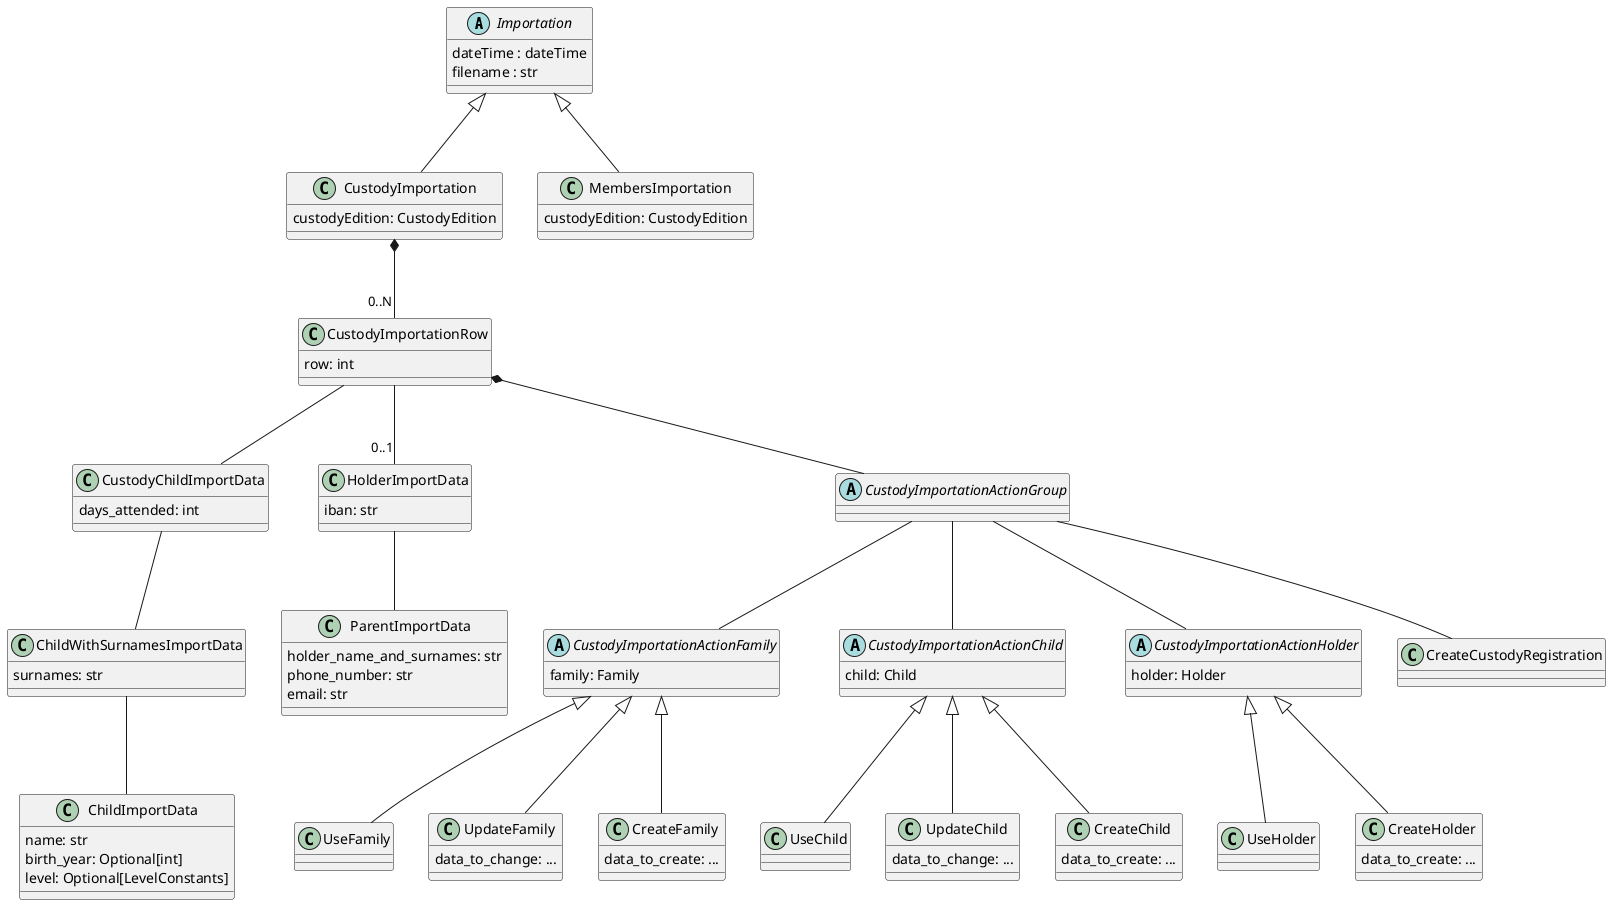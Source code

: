 @startuml
abstract class Importation {
    dateTime : dateTime
    filename : str
}
class CustodyImportation {
    custodyEdition: CustodyEdition
}
class MembersImportation {
    custodyEdition: CustodyEdition
}
class CustodyImportationRow {
    row: int
}
class CustodyChildImportData {
    days_attended: int
}
class HolderImportData {
    iban: str
}
class ChildWithSurnamesImportData {
    surnames: str
}
class ChildImportData {
    name: str
    birth_year: Optional[int]
    level: Optional[LevelConstants]
}
class ParentImportData {
    holder_name_and_surnames: str
    phone_number: str
    email: str
}
abstract class CustodyImportationActionGroup
abstract class CustodyImportationActionFamily {
    family: Family
}
abstract class CustodyImportationActionChild {
    child: Child
}
abstract class CustodyImportationActionHolder {
    holder: Holder
}
class UseFamily
class UpdateFamily {
    data_to_change: ...
}
class CreateFamily {
    data_to_create: ...
}
class UseChild
class UpdateChild {
    data_to_change: ...
}
class CreateChild {
    data_to_create: ...
}
class UseHolder
class CreateHolder {
    data_to_create: ...
}
class CreateCustodyRegistration

Importation <|-- CustodyImportation: ""
Importation <|-- MembersImportation: ""

CustodyImportation *-- "0..N" CustodyImportationRow: ""

CustodyImportationRow -- CustodyChildImportData: ""
CustodyImportationRow -- "0..1" HolderImportData: ""
CustodyImportationRow *-- CustodyImportationActionGroup: ""

CustodyChildImportData -- ChildWithSurnamesImportData: ""
ChildWithSurnamesImportData -- ChildImportData: ""

HolderImportData -- ParentImportData: ""

CustodyImportationActionGroup -- CreateCustodyRegistration: ""
CustodyImportationActionGroup -- CustodyImportationActionFamily: ""
CustodyImportationActionGroup -- CustodyImportationActionChild: ""
CustodyImportationActionGroup -- CustodyImportationActionHolder: ""
CustodyImportationActionFamily <|-- UseFamily: ""
CustodyImportationActionFamily <|-- CreateFamily: ""
CustodyImportationActionFamily <|-- UpdateFamily: ""
CustodyImportationActionChild <|-- UseChild: ""
CustodyImportationActionChild <|-- CreateChild: ""
CustodyImportationActionChild <|-- UpdateChild: ""
CustodyImportationActionHolder <|-- UseHolder: ""
CustodyImportationActionHolder <|-- CreateHolder: ""
@enduml
